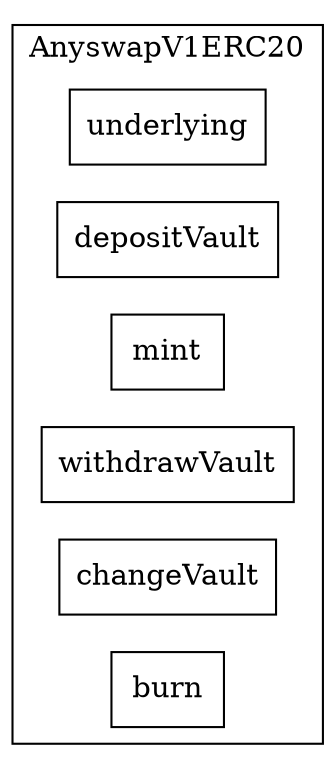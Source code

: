strict digraph {
rankdir="LR"
node [shape=box]
subgraph cluster_808_AnyswapV1ERC20 {
label = "AnyswapV1ERC20"
"808_underlying" [label="underlying"]
"808_depositVault" [label="depositVault"]
"808_mint" [label="mint"]
"808_withdrawVault" [label="withdrawVault"]
"808_changeVault" [label="changeVault"]
"808_burn" [label="burn"]
}subgraph cluster_solidity {
label = "[Solidity]"
}
}